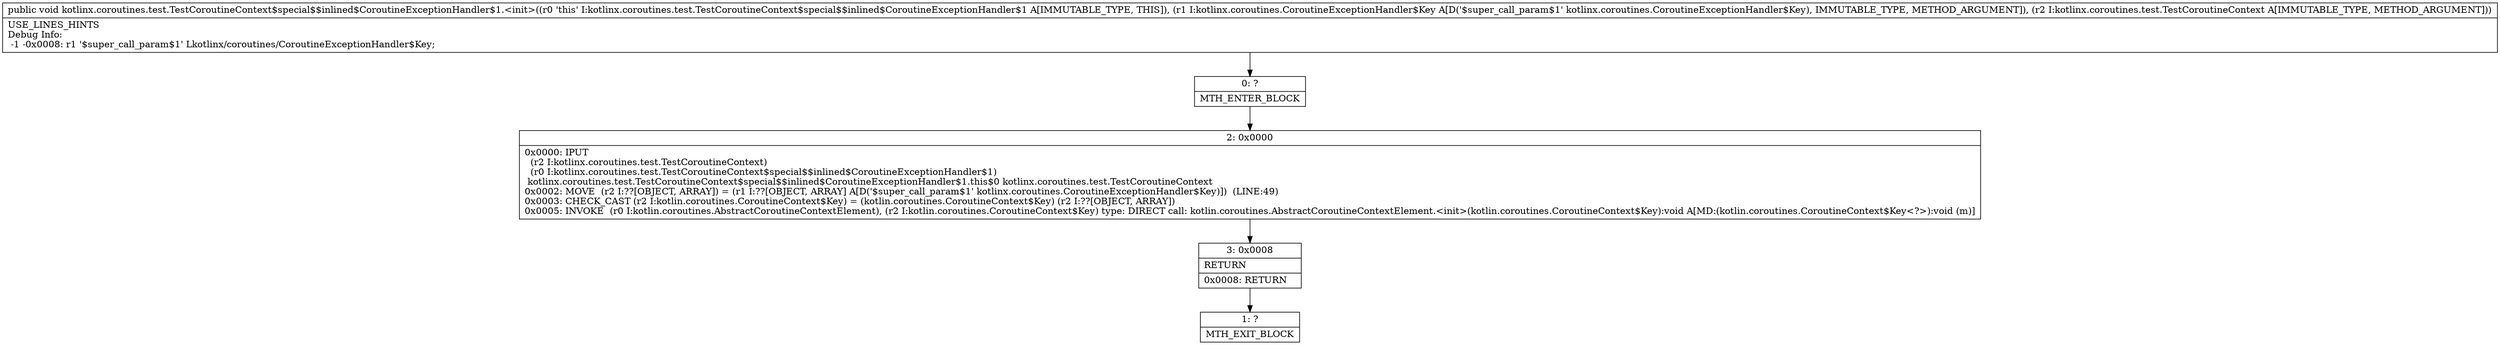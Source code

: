 digraph "CFG forkotlinx.coroutines.test.TestCoroutineContext$special$$inlined$CoroutineExceptionHandler$1.\<init\>(Lkotlinx\/coroutines\/CoroutineExceptionHandler$Key;Lkotlinx\/coroutines\/test\/TestCoroutineContext;)V" {
Node_0 [shape=record,label="{0\:\ ?|MTH_ENTER_BLOCK\l}"];
Node_2 [shape=record,label="{2\:\ 0x0000|0x0000: IPUT  \l  (r2 I:kotlinx.coroutines.test.TestCoroutineContext)\l  (r0 I:kotlinx.coroutines.test.TestCoroutineContext$special$$inlined$CoroutineExceptionHandler$1)\l kotlinx.coroutines.test.TestCoroutineContext$special$$inlined$CoroutineExceptionHandler$1.this$0 kotlinx.coroutines.test.TestCoroutineContext \l0x0002: MOVE  (r2 I:??[OBJECT, ARRAY]) = (r1 I:??[OBJECT, ARRAY] A[D('$super_call_param$1' kotlinx.coroutines.CoroutineExceptionHandler$Key)])  (LINE:49)\l0x0003: CHECK_CAST (r2 I:kotlin.coroutines.CoroutineContext$Key) = (kotlin.coroutines.CoroutineContext$Key) (r2 I:??[OBJECT, ARRAY]) \l0x0005: INVOKE  (r0 I:kotlin.coroutines.AbstractCoroutineContextElement), (r2 I:kotlin.coroutines.CoroutineContext$Key) type: DIRECT call: kotlin.coroutines.AbstractCoroutineContextElement.\<init\>(kotlin.coroutines.CoroutineContext$Key):void A[MD:(kotlin.coroutines.CoroutineContext$Key\<?\>):void (m)]\l}"];
Node_3 [shape=record,label="{3\:\ 0x0008|RETURN\l|0x0008: RETURN   \l}"];
Node_1 [shape=record,label="{1\:\ ?|MTH_EXIT_BLOCK\l}"];
MethodNode[shape=record,label="{public void kotlinx.coroutines.test.TestCoroutineContext$special$$inlined$CoroutineExceptionHandler$1.\<init\>((r0 'this' I:kotlinx.coroutines.test.TestCoroutineContext$special$$inlined$CoroutineExceptionHandler$1 A[IMMUTABLE_TYPE, THIS]), (r1 I:kotlinx.coroutines.CoroutineExceptionHandler$Key A[D('$super_call_param$1' kotlinx.coroutines.CoroutineExceptionHandler$Key), IMMUTABLE_TYPE, METHOD_ARGUMENT]), (r2 I:kotlinx.coroutines.test.TestCoroutineContext A[IMMUTABLE_TYPE, METHOD_ARGUMENT]))  | USE_LINES_HINTS\lDebug Info:\l  \-1 \-0x0008: r1 '$super_call_param$1' Lkotlinx\/coroutines\/CoroutineExceptionHandler$Key;\l}"];
MethodNode -> Node_0;Node_0 -> Node_2;
Node_2 -> Node_3;
Node_3 -> Node_1;
}

